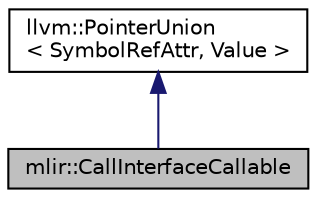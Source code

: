 digraph "mlir::CallInterfaceCallable"
{
  bgcolor="transparent";
  edge [fontname="Helvetica",fontsize="10",labelfontname="Helvetica",labelfontsize="10"];
  node [fontname="Helvetica",fontsize="10",shape=record];
  Node2 [label="mlir::CallInterfaceCallable",height=0.2,width=0.4,color="black", fillcolor="grey75", style="filled", fontcolor="black"];
  Node3 -> Node2 [dir="back",color="midnightblue",fontsize="10",style="solid",fontname="Helvetica"];
  Node3 [label="llvm::PointerUnion\l\< SymbolRefAttr, Value \>",height=0.2,width=0.4,color="black",URL="$classllvm_1_1PointerUnion.html"];
}
